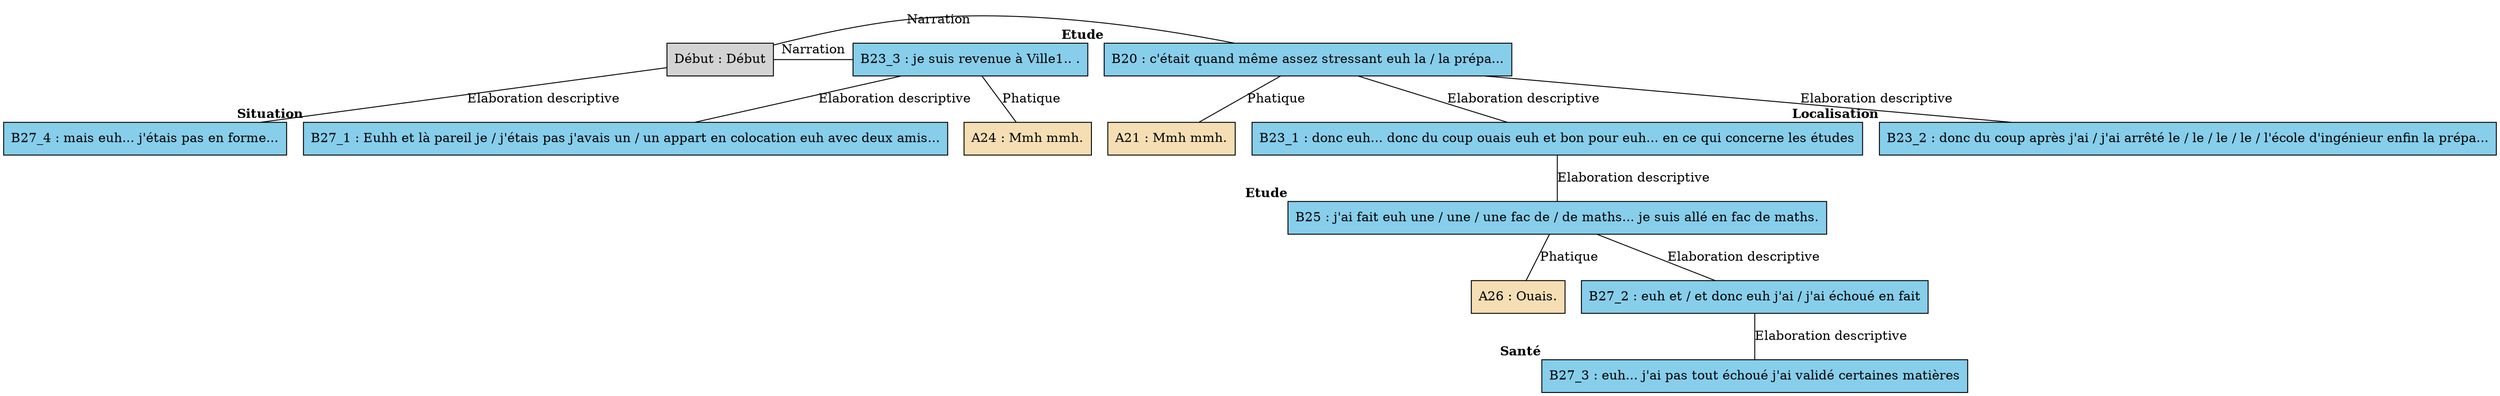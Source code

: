 digraph A08 {
	node [shape=box style=filled]
	"Début" [label="Début : Début" xlabel=""]
	B20 [label="B20 : c'était quand même assez stressant euh la / la prépa..." fillcolor=skyblue xlabel=<<B>Etude</B>>]
	A21 [label="A21 : Mmh mmh." fillcolor=wheat xlabel=""]
	B23_1 [label="B23_1 : donc euh... donc du coup ouais euh et bon pour euh... en ce qui concerne les études" fillcolor=skyblue xlabel=""]
	B23_2 [label="B23_2 : donc du coup après j'ai / j'ai arrêté le / le / le / le / l'école d'ingénieur enfin la prépa..." fillcolor=skyblue xlabel=<<B>Localisation</B>>]
	B23_3 [label="B23_3 : je suis revenue à Ville1.. ." fillcolor=skyblue xlabel=""]
	A24 [label="A24 : Mmh mmh." fillcolor=wheat xlabel=""]
	B25 [label="B25 : j'ai fait euh une / une / une fac de / de maths... je suis allé en fac de maths." fillcolor=skyblue xlabel=<<B>Etude</B>>]
	A26 [label="A26 : Ouais." fillcolor=wheat xlabel=""]
	B27_1 [label="B27_1 : Euhh et là pareil je / j'étais pas j'avais un / un appart en colocation euh avec deux amis..." fillcolor=skyblue xlabel=<<B>Situation</B>>]
	B27_2 [label="B27_2 : euh et / et donc euh j'ai / j'ai échoué en fait" fillcolor=skyblue xlabel=""]
	B27_3 [label="B27_3 : euh... j'ai pas tout échoué j'ai validé certaines matières" fillcolor=skyblue xlabel=<<B>Santé</B>>]
	B27_4 [label="B27_4 : mais euh... j'étais pas en forme..." fillcolor=skyblue xlabel=""]
	{
		rank=same
		"Début"
		B20
		"Début" -> B20 [label=Narration dir=none]
	}
	B20 -> A21 [label=Phatique dir=none]
	B23_3 -> A24 [label=Phatique dir=none]
	B23_1 -> B25 [label="Elaboration descriptive" dir=none]
	B20 -> B23_2 [label="Elaboration descriptive" dir=none]
	{
		rank=same
		"Début"
		B23_3
		"Début" -> B23_3 [label=Narration dir=none]
	}
	B25 -> A26 [label=Phatique dir=none]
	B23_3 -> B27_1 [label="Elaboration descriptive" dir=none]
	B25 -> B27_2 [label="Elaboration descriptive" dir=none]
	B27_2 -> B27_3 [label="Elaboration descriptive" dir=none]
	"Début" -> B27_4 [label="Elaboration descriptive" dir=none]
	B20 -> B23_1 [label="Elaboration descriptive" dir=none]
}
